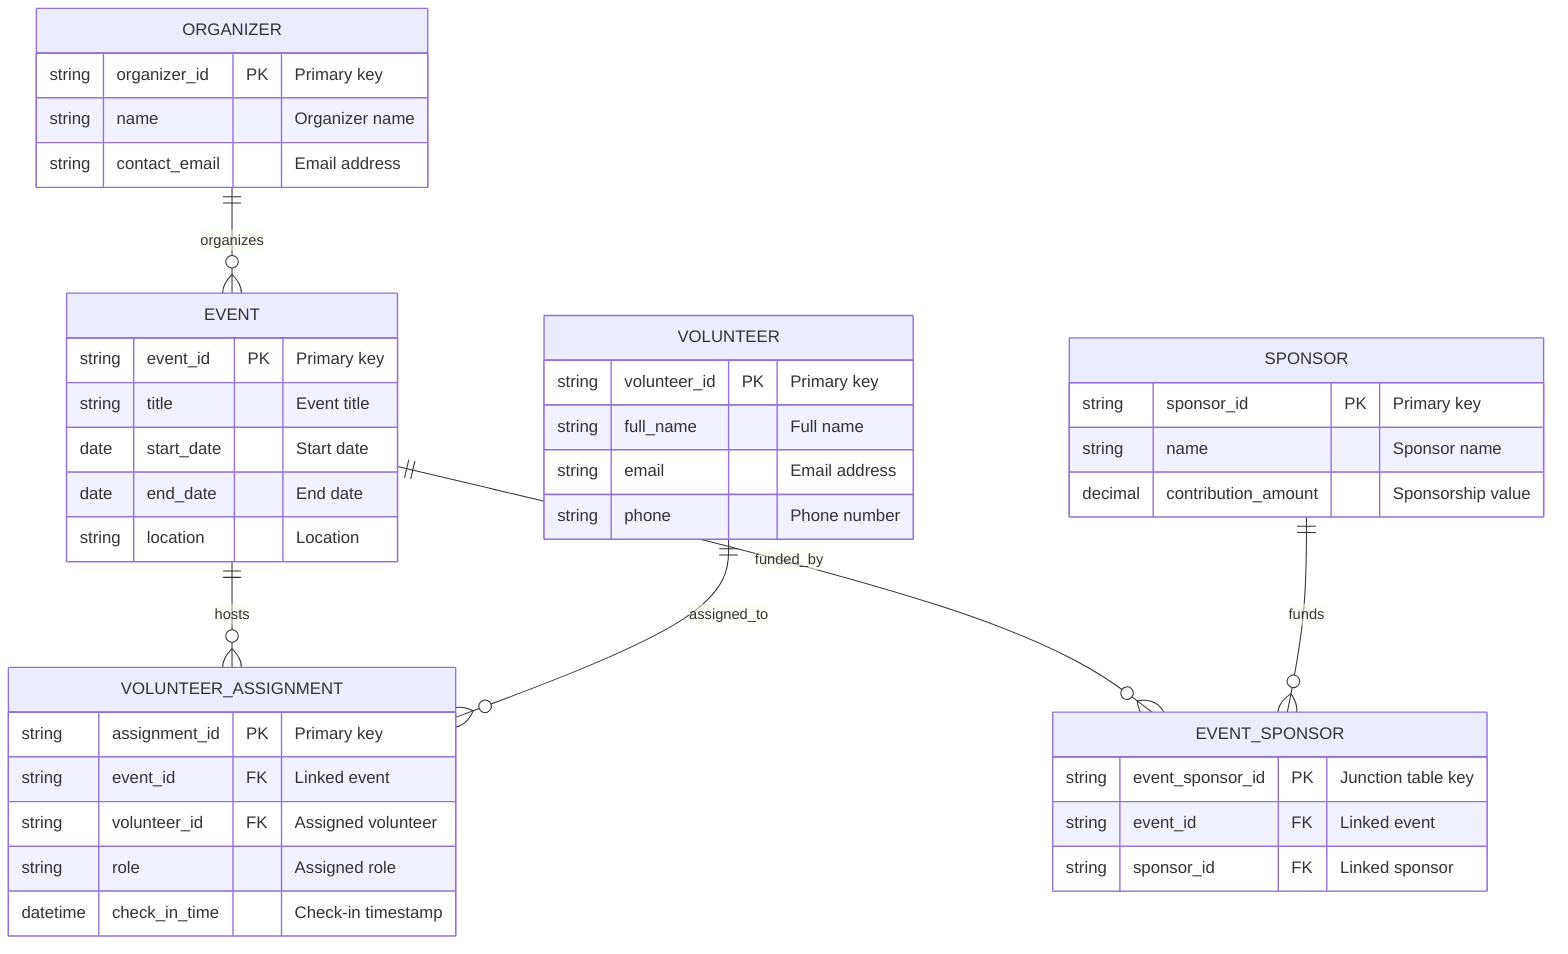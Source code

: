 erDiagram

  EVENT {
    string event_id PK "Primary key"
    string title "Event title"
    date start_date "Start date"
    date end_date "End date"
    string location "Location"
  }

  VOLUNTEER {
    string volunteer_id PK "Primary key"
    string full_name "Full name"
    string email "Email address"
    string phone "Phone number"
  }

  VOLUNTEER_ASSIGNMENT {
    string assignment_id PK "Primary key"
    string event_id FK "Linked event"
    string volunteer_id FK "Assigned volunteer"
    string role "Assigned role"
    datetime check_in_time "Check-in timestamp"
  }

  ORGANIZER {
    string organizer_id PK "Primary key"
    string name "Organizer name"
    string contact_email "Email address"
  }

  SPONSOR {
    string sponsor_id PK "Primary key"
    string name "Sponsor name"
    decimal contribution_amount "Sponsorship value"
  }

  EVENT_SPONSOR {
    string event_sponsor_id PK "Junction table key"
    string event_id FK "Linked event"
    string sponsor_id FK "Linked sponsor"
  }

  ORGANIZER ||--o{ EVENT : organizes
  EVENT ||--o{ VOLUNTEER_ASSIGNMENT : hosts
  VOLUNTEER ||--o{ VOLUNTEER_ASSIGNMENT : assigned_to
  EVENT ||--o{ EVENT_SPONSOR : funded_by
  SPONSOR ||--o{ EVENT_SPONSOR : funds
